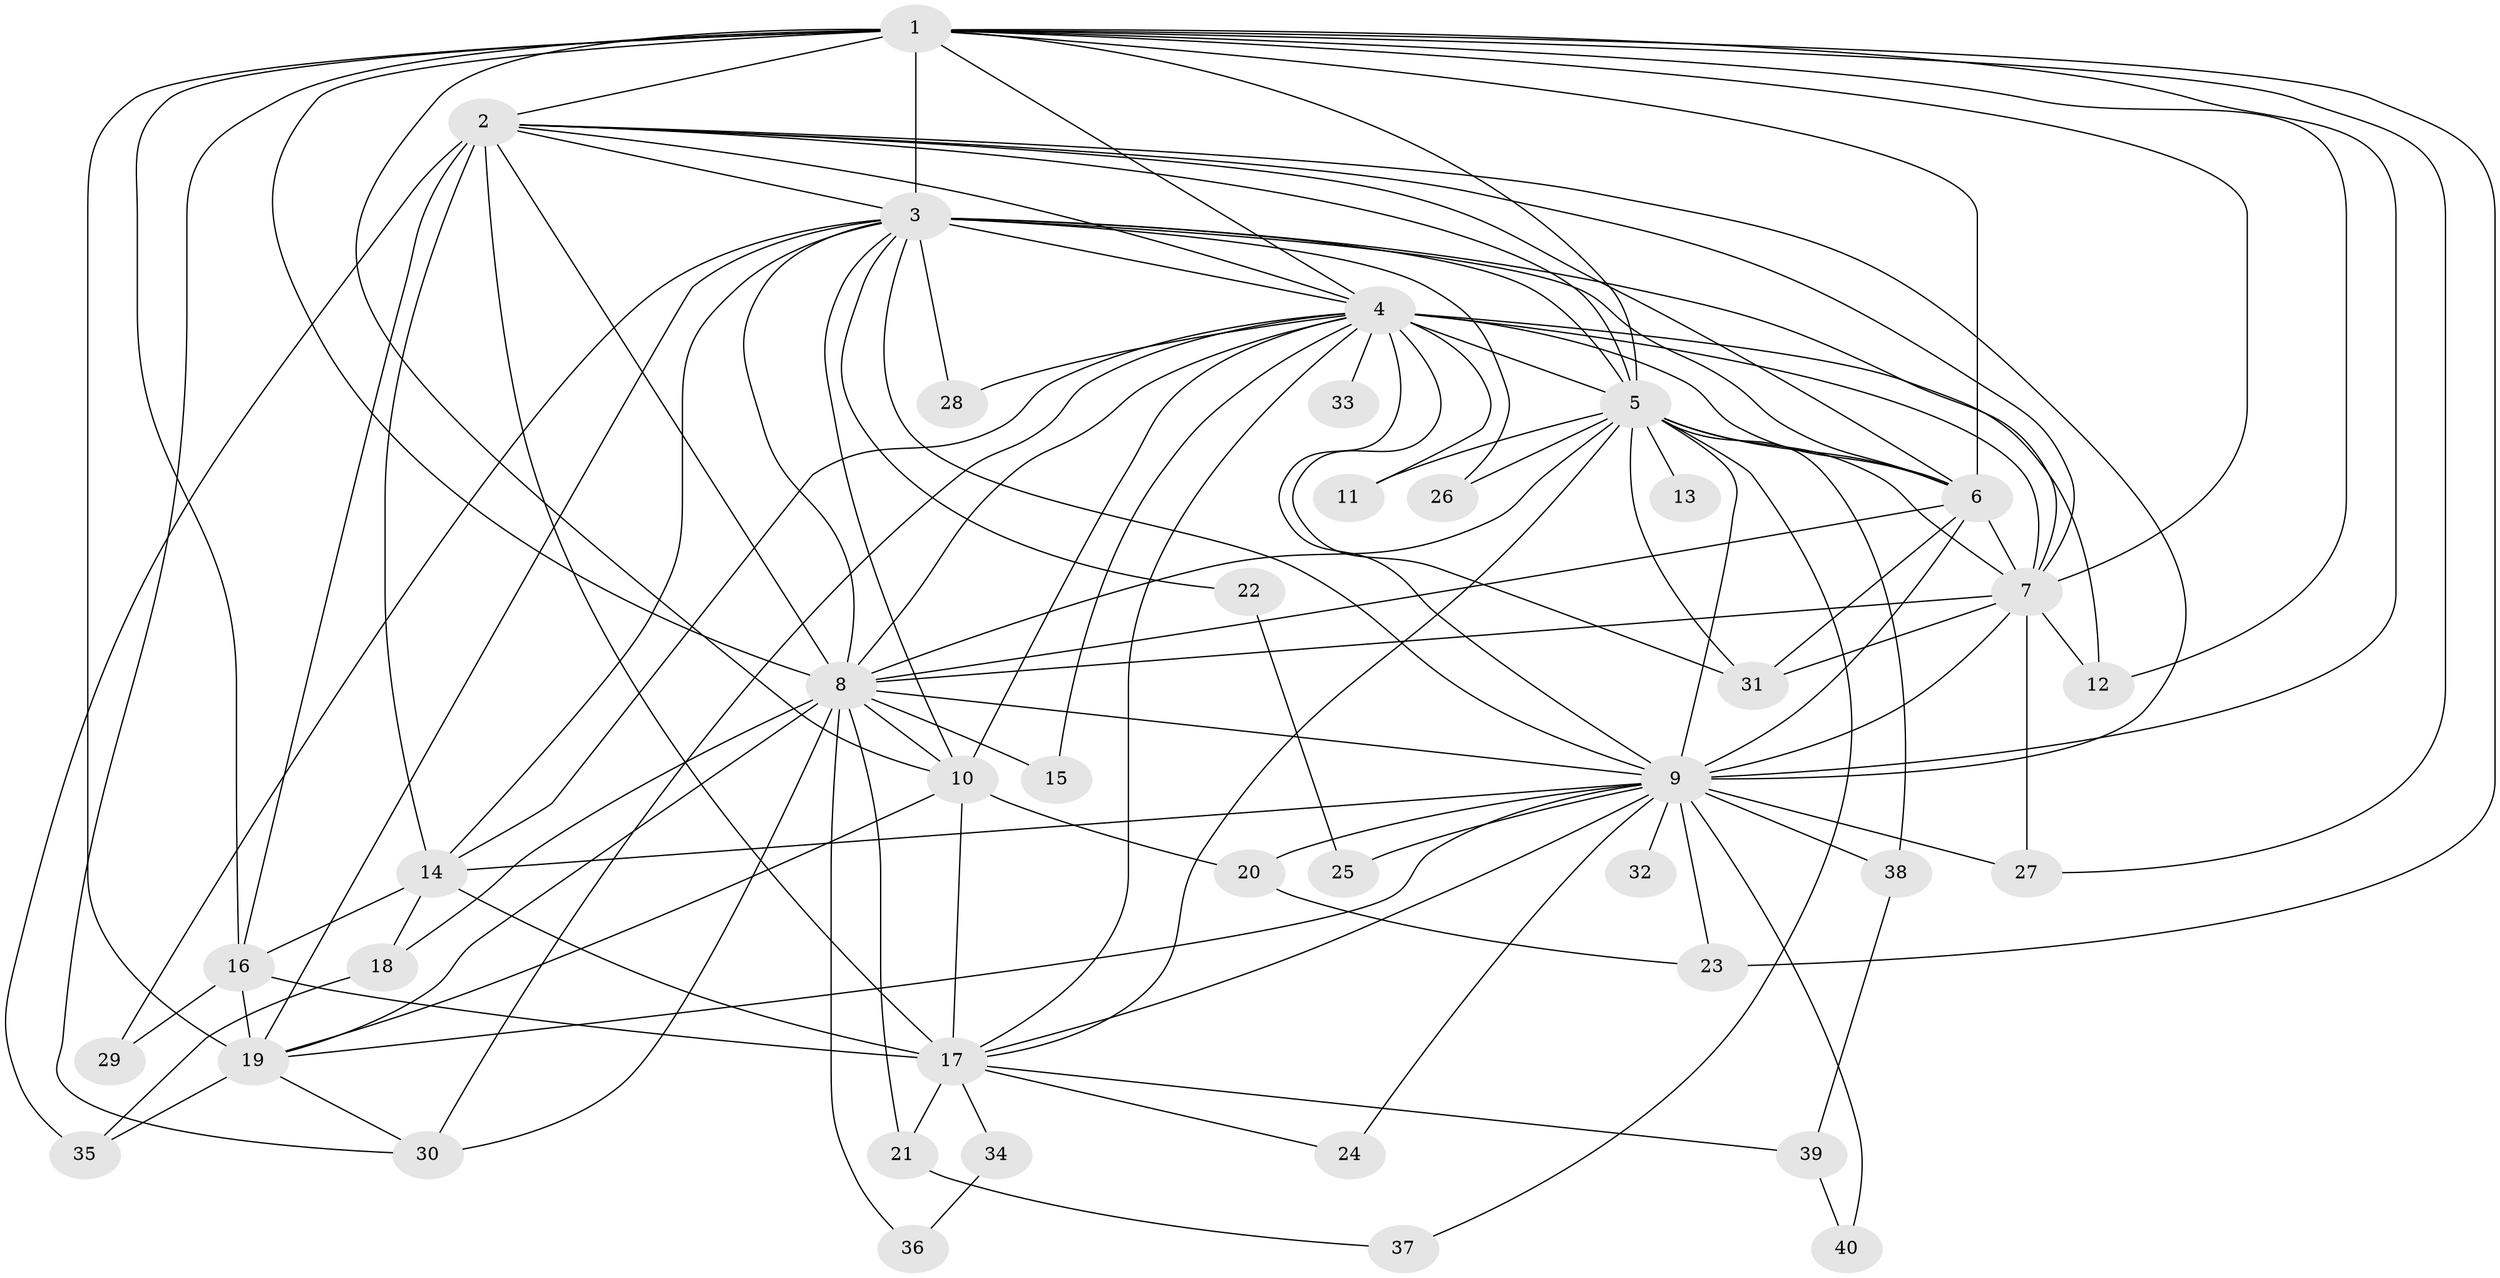// original degree distribution, {18: 0.05, 24: 0.0125, 21: 0.025, 14: 0.025, 25: 0.0125, 6: 0.025, 2: 0.5625, 3: 0.225, 5: 0.0375, 4: 0.025}
// Generated by graph-tools (version 1.1) at 2025/35/03/09/25 02:35:03]
// undirected, 40 vertices, 115 edges
graph export_dot {
graph [start="1"]
  node [color=gray90,style=filled];
  1;
  2;
  3;
  4;
  5;
  6;
  7;
  8;
  9;
  10;
  11;
  12;
  13;
  14;
  15;
  16;
  17;
  18;
  19;
  20;
  21;
  22;
  23;
  24;
  25;
  26;
  27;
  28;
  29;
  30;
  31;
  32;
  33;
  34;
  35;
  36;
  37;
  38;
  39;
  40;
  1 -- 2 [weight=2.0];
  1 -- 3 [weight=3.0];
  1 -- 4 [weight=3.0];
  1 -- 5 [weight=3.0];
  1 -- 6 [weight=2.0];
  1 -- 7 [weight=3.0];
  1 -- 8 [weight=3.0];
  1 -- 9 [weight=2.0];
  1 -- 10 [weight=1.0];
  1 -- 12 [weight=1.0];
  1 -- 16 [weight=1.0];
  1 -- 19 [weight=7.0];
  1 -- 23 [weight=2.0];
  1 -- 27 [weight=1.0];
  1 -- 30 [weight=1.0];
  2 -- 3 [weight=1.0];
  2 -- 4 [weight=1.0];
  2 -- 5 [weight=1.0];
  2 -- 6 [weight=2.0];
  2 -- 7 [weight=1.0];
  2 -- 8 [weight=2.0];
  2 -- 9 [weight=1.0];
  2 -- 14 [weight=1.0];
  2 -- 16 [weight=1.0];
  2 -- 17 [weight=9.0];
  2 -- 35 [weight=2.0];
  3 -- 4 [weight=1.0];
  3 -- 5 [weight=1.0];
  3 -- 6 [weight=1.0];
  3 -- 7 [weight=1.0];
  3 -- 8 [weight=1.0];
  3 -- 9 [weight=1.0];
  3 -- 10 [weight=1.0];
  3 -- 14 [weight=1.0];
  3 -- 19 [weight=1.0];
  3 -- 22 [weight=1.0];
  3 -- 26 [weight=1.0];
  3 -- 28 [weight=1.0];
  3 -- 29 [weight=1.0];
  4 -- 5 [weight=1.0];
  4 -- 6 [weight=1.0];
  4 -- 7 [weight=1.0];
  4 -- 8 [weight=1.0];
  4 -- 9 [weight=1.0];
  4 -- 10 [weight=1.0];
  4 -- 11 [weight=1.0];
  4 -- 12 [weight=1.0];
  4 -- 14 [weight=1.0];
  4 -- 15 [weight=1.0];
  4 -- 17 [weight=1.0];
  4 -- 28 [weight=1.0];
  4 -- 30 [weight=1.0];
  4 -- 31 [weight=1.0];
  4 -- 33 [weight=1.0];
  5 -- 6 [weight=1.0];
  5 -- 7 [weight=1.0];
  5 -- 8 [weight=1.0];
  5 -- 9 [weight=1.0];
  5 -- 11 [weight=1.0];
  5 -- 13 [weight=1.0];
  5 -- 17 [weight=1.0];
  5 -- 26 [weight=1.0];
  5 -- 31 [weight=1.0];
  5 -- 37 [weight=1.0];
  5 -- 38 [weight=1.0];
  6 -- 7 [weight=1.0];
  6 -- 8 [weight=1.0];
  6 -- 9 [weight=2.0];
  6 -- 31 [weight=4.0];
  7 -- 8 [weight=1.0];
  7 -- 9 [weight=2.0];
  7 -- 12 [weight=1.0];
  7 -- 27 [weight=1.0];
  7 -- 31 [weight=1.0];
  8 -- 9 [weight=1.0];
  8 -- 10 [weight=1.0];
  8 -- 15 [weight=1.0];
  8 -- 18 [weight=1.0];
  8 -- 19 [weight=1.0];
  8 -- 21 [weight=1.0];
  8 -- 30 [weight=1.0];
  8 -- 36 [weight=1.0];
  9 -- 14 [weight=1.0];
  9 -- 17 [weight=2.0];
  9 -- 19 [weight=2.0];
  9 -- 20 [weight=1.0];
  9 -- 23 [weight=1.0];
  9 -- 24 [weight=1.0];
  9 -- 25 [weight=1.0];
  9 -- 27 [weight=1.0];
  9 -- 32 [weight=1.0];
  9 -- 38 [weight=1.0];
  9 -- 40 [weight=1.0];
  10 -- 17 [weight=1.0];
  10 -- 19 [weight=1.0];
  10 -- 20 [weight=1.0];
  14 -- 16 [weight=1.0];
  14 -- 17 [weight=1.0];
  14 -- 18 [weight=1.0];
  16 -- 17 [weight=1.0];
  16 -- 19 [weight=1.0];
  16 -- 29 [weight=1.0];
  17 -- 21 [weight=1.0];
  17 -- 24 [weight=1.0];
  17 -- 34 [weight=2.0];
  17 -- 39 [weight=1.0];
  18 -- 35 [weight=1.0];
  19 -- 30 [weight=1.0];
  19 -- 35 [weight=1.0];
  20 -- 23 [weight=1.0];
  21 -- 37 [weight=1.0];
  22 -- 25 [weight=1.0];
  34 -- 36 [weight=1.0];
  38 -- 39 [weight=1.0];
  39 -- 40 [weight=1.0];
}
